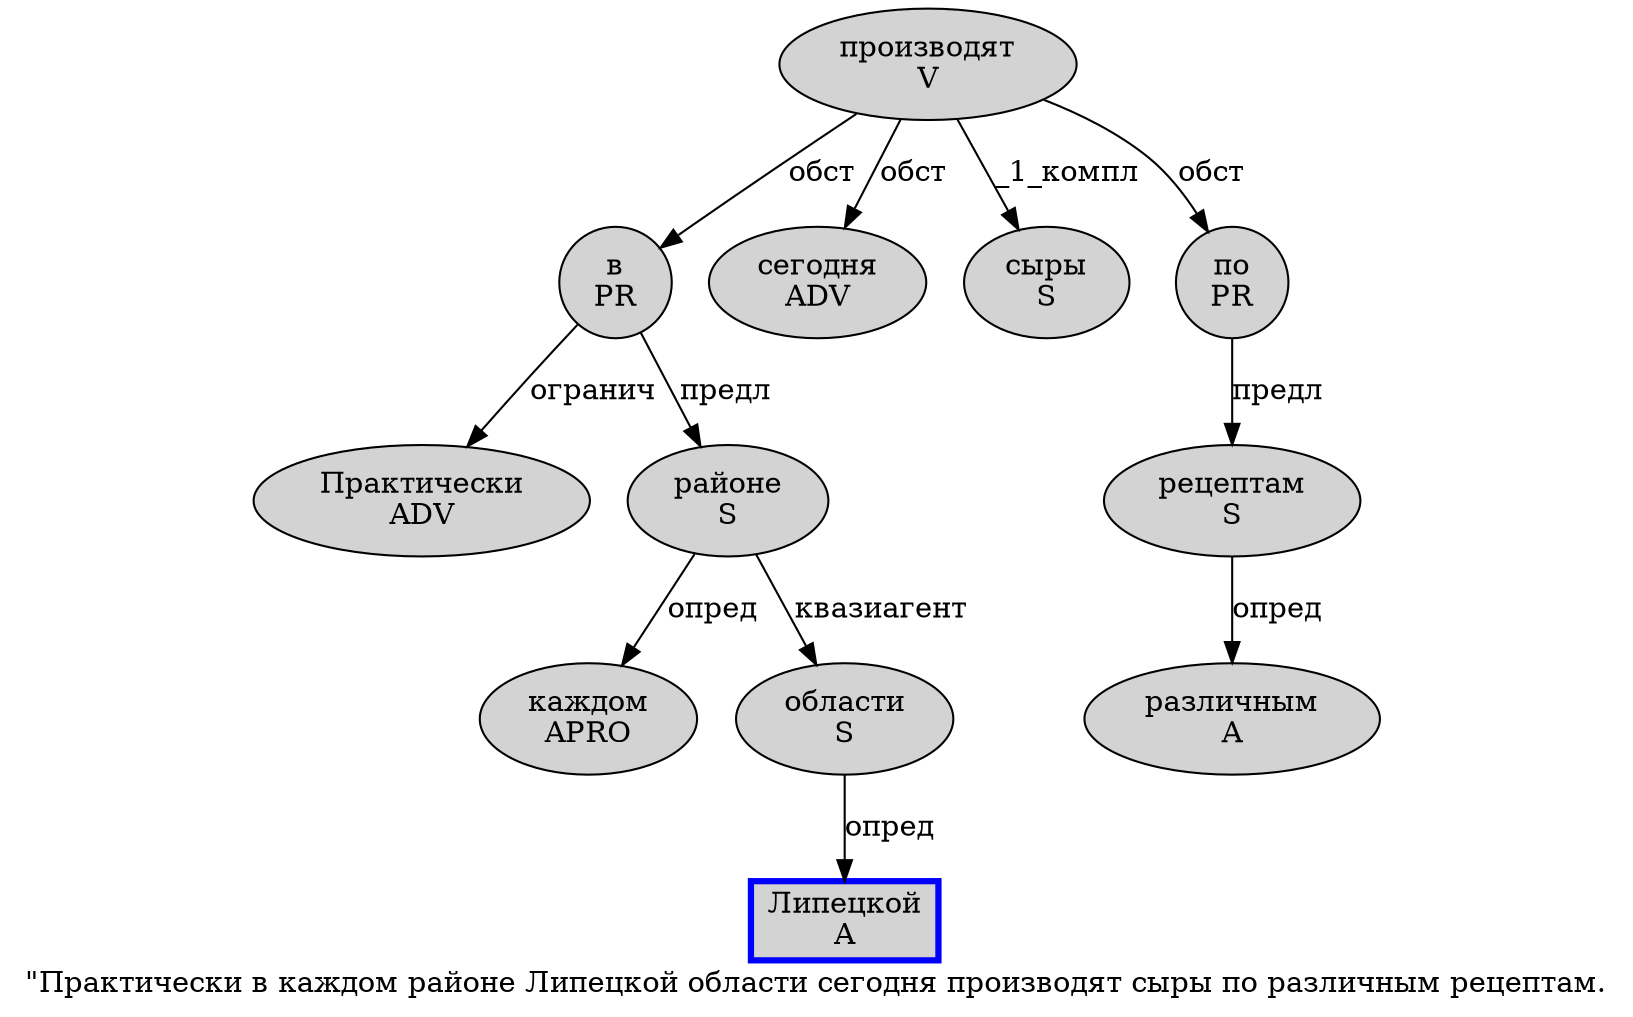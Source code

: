 digraph SENTENCE_173 {
	graph [label="\"Практически в каждом районе Липецкой области сегодня производят сыры по различным рецептам."]
	node [style=filled]
		1 [label="Практически
ADV" color="" fillcolor=lightgray penwidth=1 shape=ellipse]
		2 [label="в
PR" color="" fillcolor=lightgray penwidth=1 shape=ellipse]
		3 [label="каждом
APRO" color="" fillcolor=lightgray penwidth=1 shape=ellipse]
		4 [label="районе
S" color="" fillcolor=lightgray penwidth=1 shape=ellipse]
		5 [label="Липецкой
A" color=blue fillcolor=lightgray penwidth=3 shape=box]
		6 [label="области
S" color="" fillcolor=lightgray penwidth=1 shape=ellipse]
		7 [label="сегодня
ADV" color="" fillcolor=lightgray penwidth=1 shape=ellipse]
		8 [label="производят
V" color="" fillcolor=lightgray penwidth=1 shape=ellipse]
		9 [label="сыры
S" color="" fillcolor=lightgray penwidth=1 shape=ellipse]
		10 [label="по
PR" color="" fillcolor=lightgray penwidth=1 shape=ellipse]
		11 [label="различным
A" color="" fillcolor=lightgray penwidth=1 shape=ellipse]
		12 [label="рецептам
S" color="" fillcolor=lightgray penwidth=1 shape=ellipse]
			4 -> 3 [label="опред"]
			4 -> 6 [label="квазиагент"]
			10 -> 12 [label="предл"]
			12 -> 11 [label="опред"]
			8 -> 2 [label="обст"]
			8 -> 7 [label="обст"]
			8 -> 9 [label="_1_компл"]
			8 -> 10 [label="обст"]
			6 -> 5 [label="опред"]
			2 -> 1 [label="огранич"]
			2 -> 4 [label="предл"]
}